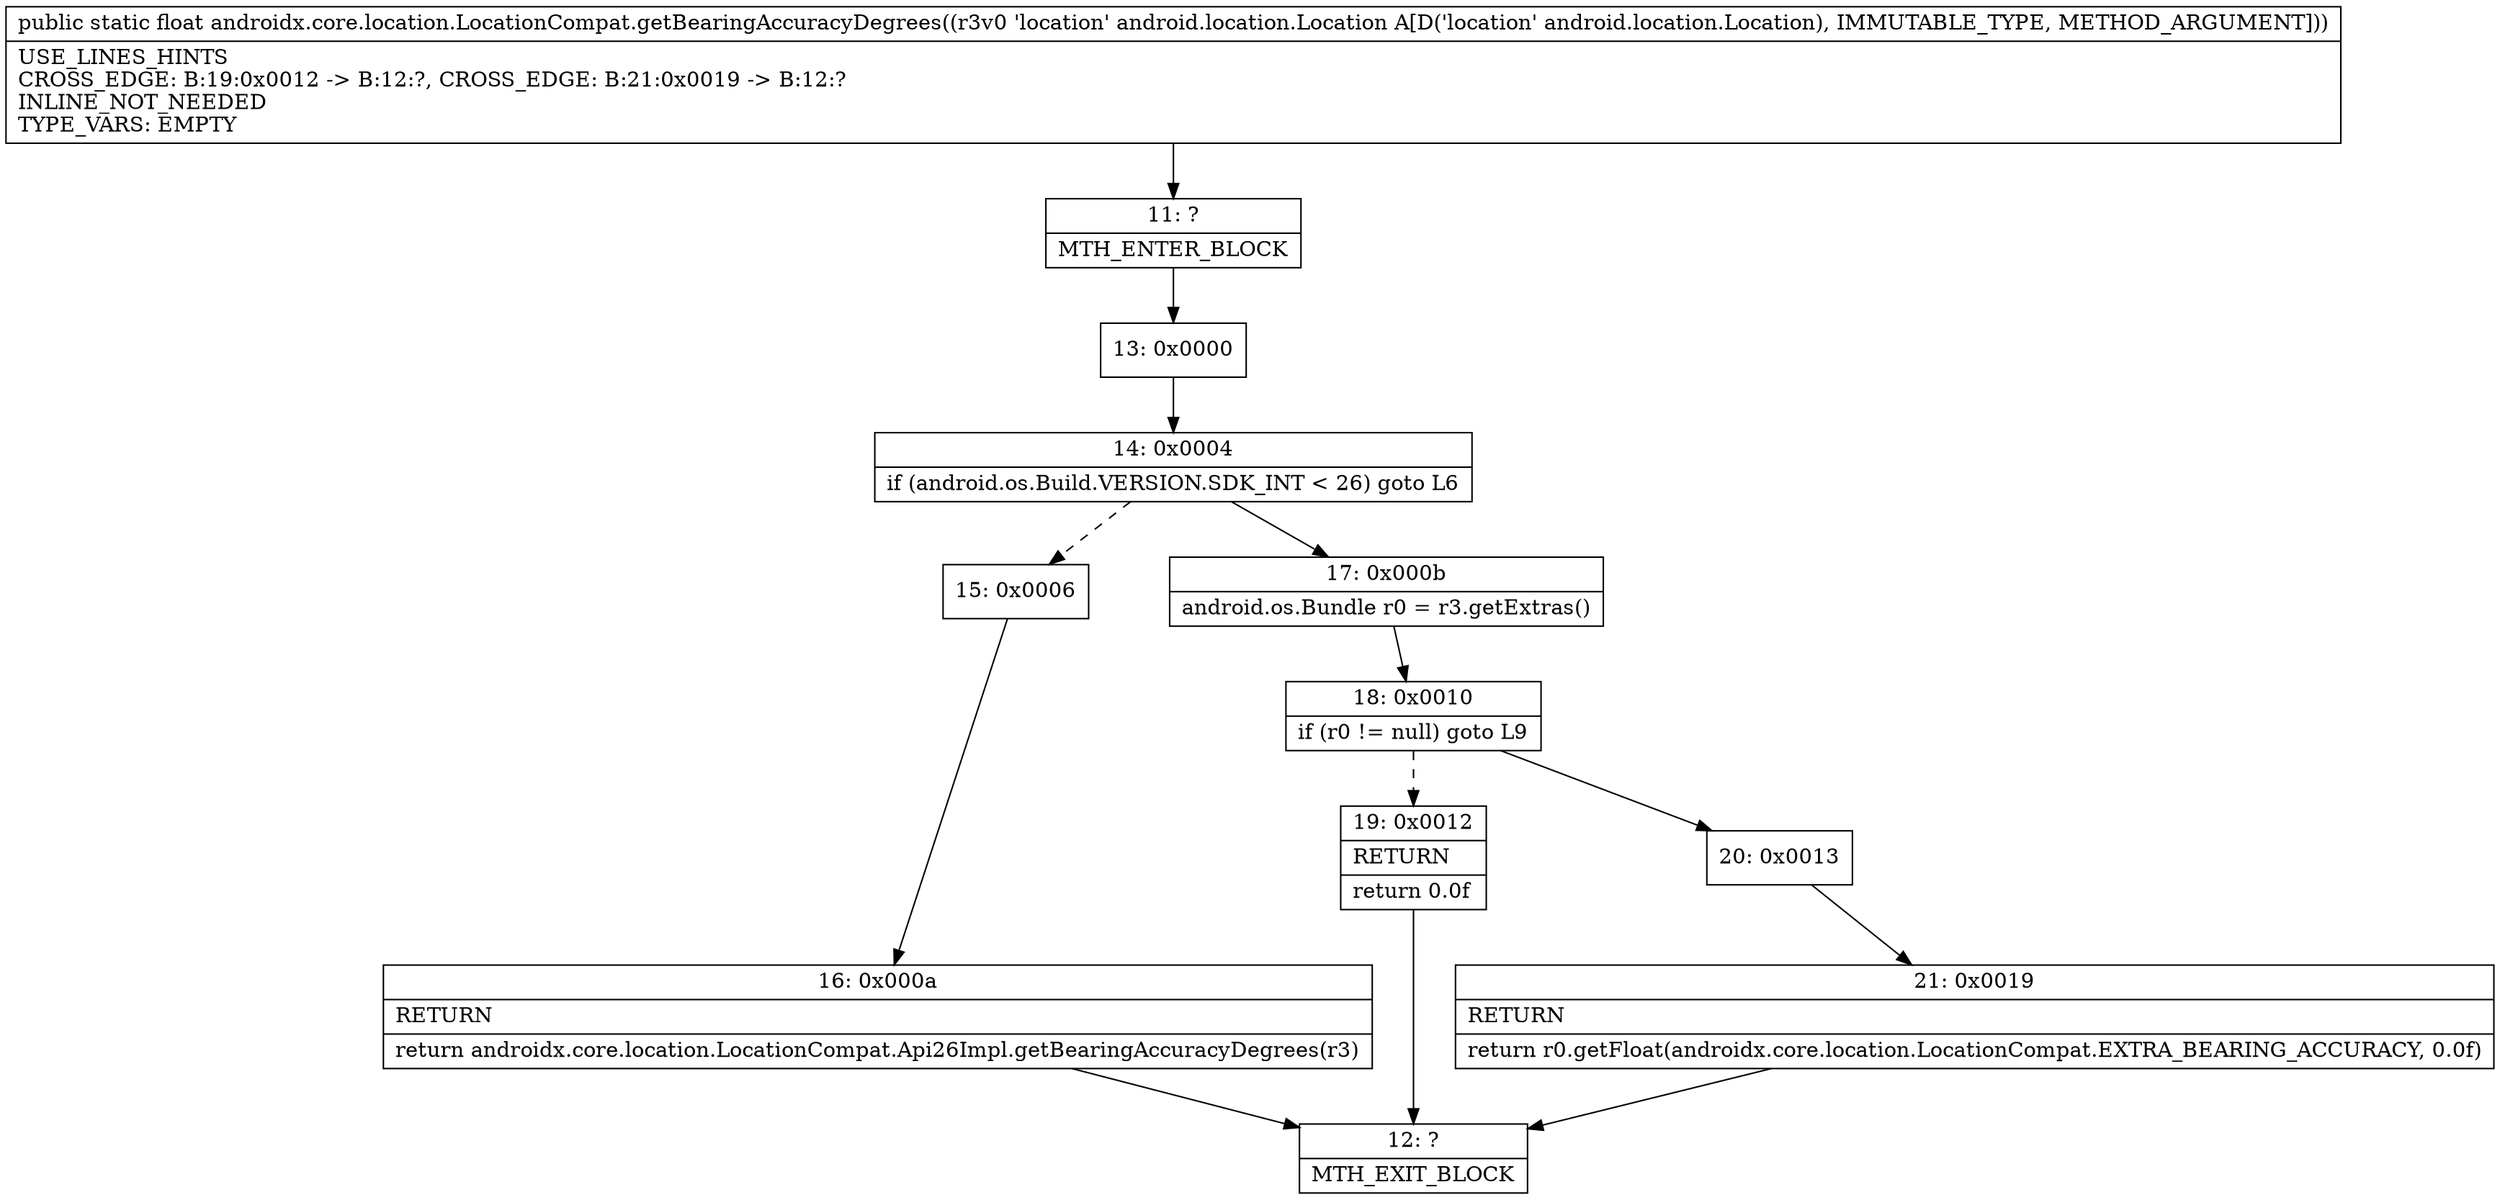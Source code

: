 digraph "CFG forandroidx.core.location.LocationCompat.getBearingAccuracyDegrees(Landroid\/location\/Location;)F" {
Node_11 [shape=record,label="{11\:\ ?|MTH_ENTER_BLOCK\l}"];
Node_13 [shape=record,label="{13\:\ 0x0000}"];
Node_14 [shape=record,label="{14\:\ 0x0004|if (android.os.Build.VERSION.SDK_INT \< 26) goto L6\l}"];
Node_15 [shape=record,label="{15\:\ 0x0006}"];
Node_16 [shape=record,label="{16\:\ 0x000a|RETURN\l|return androidx.core.location.LocationCompat.Api26Impl.getBearingAccuracyDegrees(r3)\l}"];
Node_12 [shape=record,label="{12\:\ ?|MTH_EXIT_BLOCK\l}"];
Node_17 [shape=record,label="{17\:\ 0x000b|android.os.Bundle r0 = r3.getExtras()\l}"];
Node_18 [shape=record,label="{18\:\ 0x0010|if (r0 != null) goto L9\l}"];
Node_19 [shape=record,label="{19\:\ 0x0012|RETURN\l|return 0.0f\l}"];
Node_20 [shape=record,label="{20\:\ 0x0013}"];
Node_21 [shape=record,label="{21\:\ 0x0019|RETURN\l|return r0.getFloat(androidx.core.location.LocationCompat.EXTRA_BEARING_ACCURACY, 0.0f)\l}"];
MethodNode[shape=record,label="{public static float androidx.core.location.LocationCompat.getBearingAccuracyDegrees((r3v0 'location' android.location.Location A[D('location' android.location.Location), IMMUTABLE_TYPE, METHOD_ARGUMENT]))  | USE_LINES_HINTS\lCROSS_EDGE: B:19:0x0012 \-\> B:12:?, CROSS_EDGE: B:21:0x0019 \-\> B:12:?\lINLINE_NOT_NEEDED\lTYPE_VARS: EMPTY\l}"];
MethodNode -> Node_11;Node_11 -> Node_13;
Node_13 -> Node_14;
Node_14 -> Node_15[style=dashed];
Node_14 -> Node_17;
Node_15 -> Node_16;
Node_16 -> Node_12;
Node_17 -> Node_18;
Node_18 -> Node_19[style=dashed];
Node_18 -> Node_20;
Node_19 -> Node_12;
Node_20 -> Node_21;
Node_21 -> Node_12;
}

